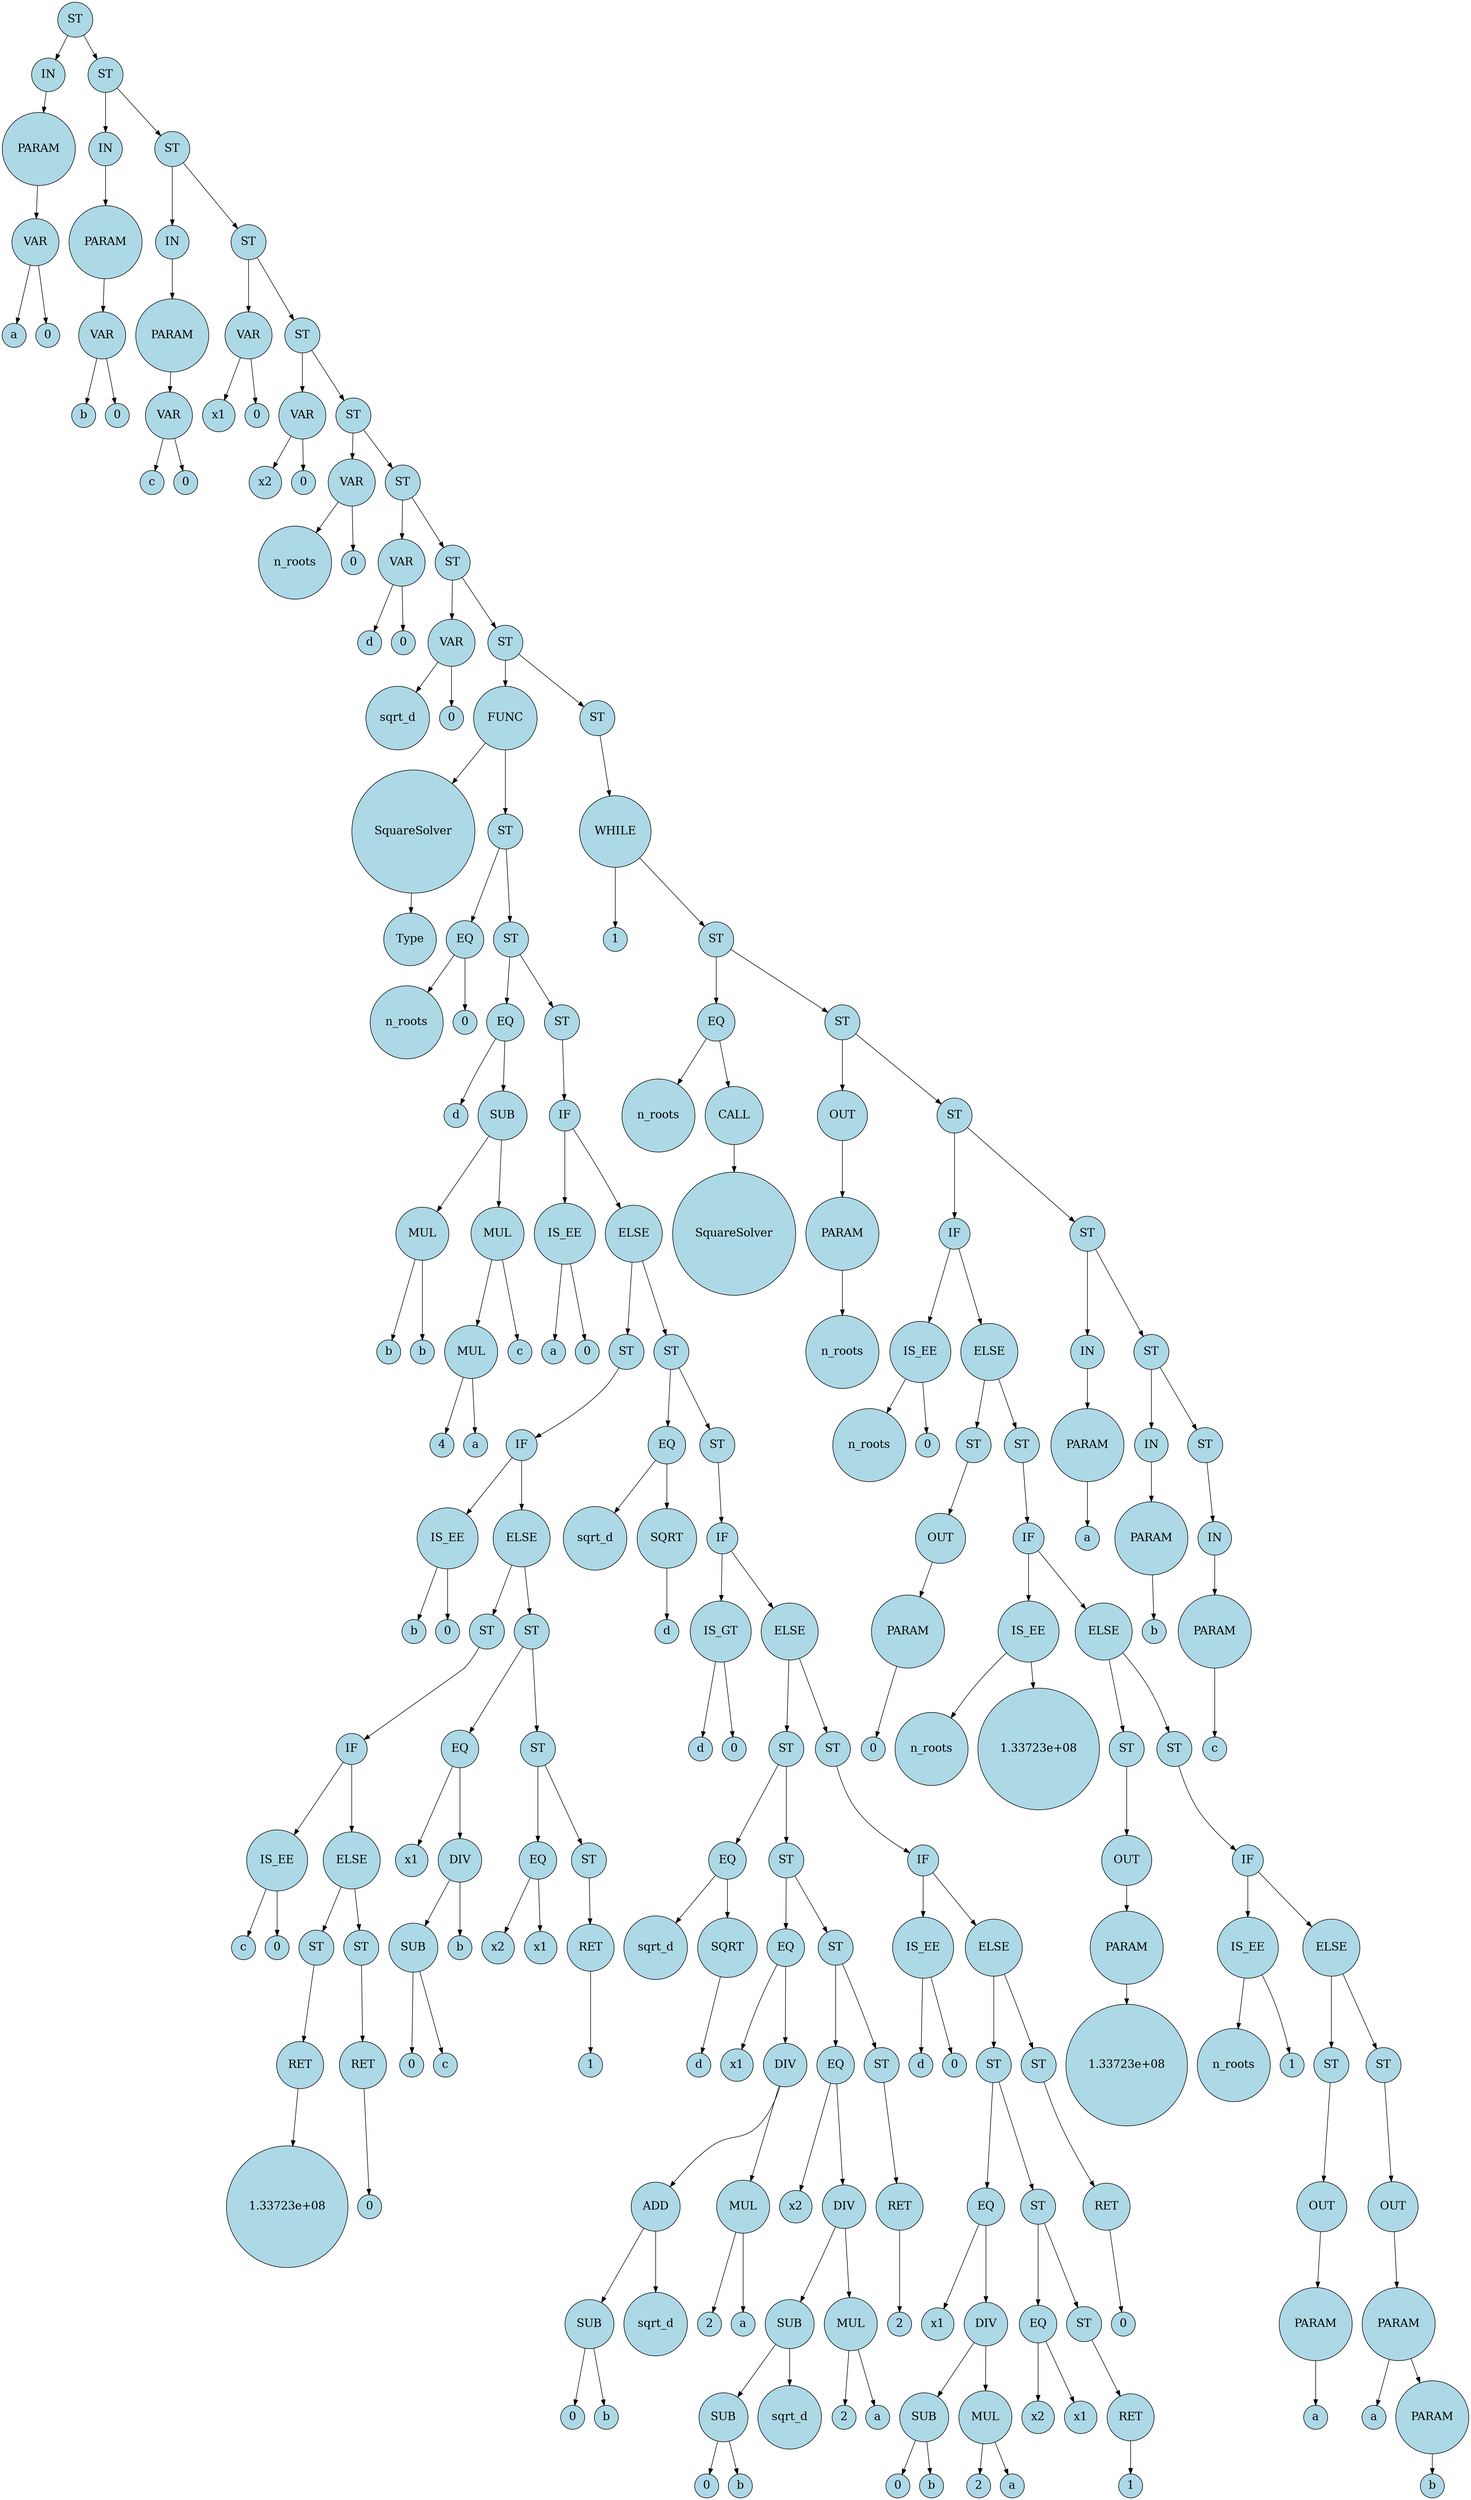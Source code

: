 digraph G{
    rankdir = TB;
    edge[ colour = black ];
    node[ fillcolor = lightgreen, colour = black, shape = circle, fontsize = 20 ];
    node227 [style = filled, fillcolor = lightblue, label = "ST"];
    node4 [style = filled, fillcolor = lightblue, label = "IN"];
    node3 [style = filled, fillcolor = lightblue, label = "PARAM"];
    node2 [style = filled, fillcolor = lightblue, label = "VAR"];
    node0 [style = filled, fillcolor = lightblue, label = "a"];
    node1 [style = filled, fillcolor = lightblue, label = "0"];
    node226 [style = filled, fillcolor = lightblue, label = "ST"];
    node9 [style = filled, fillcolor = lightblue, label = "IN"];
    node8 [style = filled, fillcolor = lightblue, label = "PARAM"];
    node7 [style = filled, fillcolor = lightblue, label = "VAR"];
    node5 [style = filled, fillcolor = lightblue, label = "b"];
    node6 [style = filled, fillcolor = lightblue, label = "0"];
    node225 [style = filled, fillcolor = lightblue, label = "ST"];
    node14 [style = filled, fillcolor = lightblue, label = "IN"];
    node13 [style = filled, fillcolor = lightblue, label = "PARAM"];
    node12 [style = filled, fillcolor = lightblue, label = "VAR"];
    node10 [style = filled, fillcolor = lightblue, label = "c"];
    node11 [style = filled, fillcolor = lightblue, label = "0"];
    node224 [style = filled, fillcolor = lightblue, label = "ST"];
    node17 [style = filled, fillcolor = lightblue, label = "VAR"];
    node15 [style = filled, fillcolor = lightblue, label = "x1"];
    node16 [style = filled, fillcolor = lightblue, label = "0"];
    node223 [style = filled, fillcolor = lightblue, label = "ST"];
    node20 [style = filled, fillcolor = lightblue, label = "VAR"];
    node18 [style = filled, fillcolor = lightblue, label = "x2"];
    node19 [style = filled, fillcolor = lightblue, label = "0"];
    node222 [style = filled, fillcolor = lightblue, label = "ST"];
    node23 [style = filled, fillcolor = lightblue, label = "VAR"];
    node21 [style = filled, fillcolor = lightblue, label = "n_roots"];
    node22 [style = filled, fillcolor = lightblue, label = "0"];
    node221 [style = filled, fillcolor = lightblue, label = "ST"];
    node26 [style = filled, fillcolor = lightblue, label = "VAR"];
    node24 [style = filled, fillcolor = lightblue, label = "d"];
    node25 [style = filled, fillcolor = lightblue, label = "0"];
    node220 [style = filled, fillcolor = lightblue, label = "ST"];
    node29 [style = filled, fillcolor = lightblue, label = "VAR"];
    node27 [style = filled, fillcolor = lightblue, label = "sqrt_d"];
    node28 [style = filled, fillcolor = lightblue, label = "0"];
    node219 [style = filled, fillcolor = lightblue, label = "ST"];
    node157 [style = filled, fillcolor = lightblue, label = "FUNC"];
    node156 [style = filled, fillcolor = lightblue, label = "SquareSolver"];
    node155 [style = filled, fillcolor = lightblue, label = "Type"];
    node154 [style = filled, fillcolor = lightblue, label = "ST"];
    node33 [style = filled, fillcolor = lightblue, label = "EQ"];
    node31 [style = filled, fillcolor = lightblue, label = "n_roots"];
    node32 [style = filled, fillcolor = lightblue, label = "0"];
    node153 [style = filled, fillcolor = lightblue, label = "ST"];
    node44 [style = filled, fillcolor = lightblue, label = "EQ"];
    node34 [style = filled, fillcolor = lightblue, label = "d"];
    node43 [style = filled, fillcolor = lightblue, label = "SUB"];
    node37 [style = filled, fillcolor = lightblue, label = "MUL"];
    node35 [style = filled, fillcolor = lightblue, label = "b"];
    node36 [style = filled, fillcolor = lightblue, label = "b"];
    node42 [style = filled, fillcolor = lightblue, label = "MUL"];
    node40 [style = filled, fillcolor = lightblue, label = "MUL"];
    node38 [style = filled, fillcolor = lightblue, label = "4"];
    node39 [style = filled, fillcolor = lightblue, label = "a"];
    node41 [style = filled, fillcolor = lightblue, label = "c"];
    node152 [style = filled, fillcolor = lightblue, label = "ST"];
    node151 [style = filled, fillcolor = lightblue, label = "IF"];
    node47 [style = filled, fillcolor = lightblue, label = "IS_EE"];
    node45 [style = filled, fillcolor = lightblue, label = "a"];
    node46 [style = filled, fillcolor = lightblue, label = "0"];
    node150 [style = filled, fillcolor = lightblue, label = "ELSE"];
    node80 [style = filled, fillcolor = lightblue, label = "ST"];
    node79 [style = filled, fillcolor = lightblue, label = "IF"];
    node50 [style = filled, fillcolor = lightblue, label = "IS_EE"];
    node48 [style = filled, fillcolor = lightblue, label = "b"];
    node49 [style = filled, fillcolor = lightblue, label = "0"];
    node78 [style = filled, fillcolor = lightblue, label = "ELSE"];
    node62 [style = filled, fillcolor = lightblue, label = "ST"];
    node61 [style = filled, fillcolor = lightblue, label = "IF"];
    node53 [style = filled, fillcolor = lightblue, label = "IS_EE"];
    node51 [style = filled, fillcolor = lightblue, label = "c"];
    node52 [style = filled, fillcolor = lightblue, label = "0"];
    node60 [style = filled, fillcolor = lightblue, label = "ELSE"];
    node56 [style = filled, fillcolor = lightblue, label = "ST"];
    node55 [style = filled, fillcolor = lightblue, label = "RET"];
    node54 [style = filled, fillcolor = lightblue, label = "1.33723e+08"];
    node59 [style = filled, fillcolor = lightblue, label = "ST"];
    node58 [style = filled, fillcolor = lightblue, label = "RET"];
    node57 [style = filled, fillcolor = lightblue, label = "0"];
    node77 [style = filled, fillcolor = lightblue, label = "ST"];
    node69 [style = filled, fillcolor = lightblue, label = "EQ"];
    node63 [style = filled, fillcolor = lightblue, label = "x1"];
    node68 [style = filled, fillcolor = lightblue, label = "DIV"];
    node66 [style = filled, fillcolor = lightblue, label = "SUB"];
    node64 [style = filled, fillcolor = lightblue, label = "0"];
    node65 [style = filled, fillcolor = lightblue, label = "c"];
    node67 [style = filled, fillcolor = lightblue, label = "b"];
    node76 [style = filled, fillcolor = lightblue, label = "ST"];
    node72 [style = filled, fillcolor = lightblue, label = "EQ"];
    node70 [style = filled, fillcolor = lightblue, label = "x2"];
    node71 [style = filled, fillcolor = lightblue, label = "x1"];
    node75 [style = filled, fillcolor = lightblue, label = "ST"];
    node74 [style = filled, fillcolor = lightblue, label = "RET"];
    node73 [style = filled, fillcolor = lightblue, label = "1"];
    node149 [style = filled, fillcolor = lightblue, label = "ST"];
    node84 [style = filled, fillcolor = lightblue, label = "EQ"];
    node81 [style = filled, fillcolor = lightblue, label = "sqrt_d"];
    node83 [style = filled, fillcolor = lightblue, label = "SQRT"];
    node82 [style = filled, fillcolor = lightblue, label = "d"];
    node148 [style = filled, fillcolor = lightblue, label = "ST"];
    node147 [style = filled, fillcolor = lightblue, label = "IF"];
    node87 [style = filled, fillcolor = lightblue, label = "IS_GT"];
    node85 [style = filled, fillcolor = lightblue, label = "d"];
    node86 [style = filled, fillcolor = lightblue, label = "0"];
    node146 [style = filled, fillcolor = lightblue, label = "ELSE"];
    node119 [style = filled, fillcolor = lightblue, label = "ST"];
    node91 [style = filled, fillcolor = lightblue, label = "EQ"];
    node88 [style = filled, fillcolor = lightblue, label = "sqrt_d"];
    node90 [style = filled, fillcolor = lightblue, label = "SQRT"];
    node89 [style = filled, fillcolor = lightblue, label = "d"];
    node118 [style = filled, fillcolor = lightblue, label = "ST"];
    node102 [style = filled, fillcolor = lightblue, label = "EQ"];
    node92 [style = filled, fillcolor = lightblue, label = "x1"];
    node101 [style = filled, fillcolor = lightblue, label = "DIV"];
    node97 [style = filled, fillcolor = lightblue, label = "ADD"];
    node95 [style = filled, fillcolor = lightblue, label = "SUB"];
    node93 [style = filled, fillcolor = lightblue, label = "0"];
    node94 [style = filled, fillcolor = lightblue, label = "b"];
    node96 [style = filled, fillcolor = lightblue, label = "sqrt_d"];
    node100 [style = filled, fillcolor = lightblue, label = "MUL"];
    node98 [style = filled, fillcolor = lightblue, label = "2"];
    node99 [style = filled, fillcolor = lightblue, label = "a"];
    node117 [style = filled, fillcolor = lightblue, label = "ST"];
    node113 [style = filled, fillcolor = lightblue, label = "EQ"];
    node103 [style = filled, fillcolor = lightblue, label = "x2"];
    node112 [style = filled, fillcolor = lightblue, label = "DIV"];
    node108 [style = filled, fillcolor = lightblue, label = "SUB"];
    node106 [style = filled, fillcolor = lightblue, label = "SUB"];
    node104 [style = filled, fillcolor = lightblue, label = "0"];
    node105 [style = filled, fillcolor = lightblue, label = "b"];
    node107 [style = filled, fillcolor = lightblue, label = "sqrt_d"];
    node111 [style = filled, fillcolor = lightblue, label = "MUL"];
    node109 [style = filled, fillcolor = lightblue, label = "2"];
    node110 [style = filled, fillcolor = lightblue, label = "a"];
    node116 [style = filled, fillcolor = lightblue, label = "ST"];
    node115 [style = filled, fillcolor = lightblue, label = "RET"];
    node114 [style = filled, fillcolor = lightblue, label = "2"];
    node145 [style = filled, fillcolor = lightblue, label = "ST"];
    node144 [style = filled, fillcolor = lightblue, label = "IF"];
    node122 [style = filled, fillcolor = lightblue, label = "IS_EE"];
    node120 [style = filled, fillcolor = lightblue, label = "d"];
    node121 [style = filled, fillcolor = lightblue, label = "0"];
    node143 [style = filled, fillcolor = lightblue, label = "ELSE"];
    node139 [style = filled, fillcolor = lightblue, label = "ST"];
    node131 [style = filled, fillcolor = lightblue, label = "EQ"];
    node123 [style = filled, fillcolor = lightblue, label = "x1"];
    node130 [style = filled, fillcolor = lightblue, label = "DIV"];
    node126 [style = filled, fillcolor = lightblue, label = "SUB"];
    node124 [style = filled, fillcolor = lightblue, label = "0"];
    node125 [style = filled, fillcolor = lightblue, label = "b"];
    node129 [style = filled, fillcolor = lightblue, label = "MUL"];
    node127 [style = filled, fillcolor = lightblue, label = "2"];
    node128 [style = filled, fillcolor = lightblue, label = "a"];
    node138 [style = filled, fillcolor = lightblue, label = "ST"];
    node134 [style = filled, fillcolor = lightblue, label = "EQ"];
    node132 [style = filled, fillcolor = lightblue, label = "x2"];
    node133 [style = filled, fillcolor = lightblue, label = "x1"];
    node137 [style = filled, fillcolor = lightblue, label = "ST"];
    node136 [style = filled, fillcolor = lightblue, label = "RET"];
    node135 [style = filled, fillcolor = lightblue, label = "1"];
    node142 [style = filled, fillcolor = lightblue, label = "ST"];
    node141 [style = filled, fillcolor = lightblue, label = "RET"];
    node140 [style = filled, fillcolor = lightblue, label = "0"];
    node218 [style = filled, fillcolor = lightblue, label = "ST"];
    node217 [style = filled, fillcolor = lightblue, label = "WHILE"];
    node158 [style = filled, fillcolor = lightblue, label = "1"];
    node216 [style = filled, fillcolor = lightblue, label = "ST"];
    node163 [style = filled, fillcolor = lightblue, label = "EQ"];
    node159 [style = filled, fillcolor = lightblue, label = "n_roots"];
    node162 [style = filled, fillcolor = lightblue, label = "CALL"];
    node161 [style = filled, fillcolor = lightblue, label = "SquareSolver"];
    node215 [style = filled, fillcolor = lightblue, label = "ST"];
    node166 [style = filled, fillcolor = lightblue, label = "OUT"];
    node165 [style = filled, fillcolor = lightblue, label = "PARAM"];
    node164 [style = filled, fillcolor = lightblue, label = "n_roots"];
    node214 [style = filled, fillcolor = lightblue, label = "ST"];
    node201 [style = filled, fillcolor = lightblue, label = "IF"];
    node169 [style = filled, fillcolor = lightblue, label = "IS_EE"];
    node167 [style = filled, fillcolor = lightblue, label = "n_roots"];
    node168 [style = filled, fillcolor = lightblue, label = "0"];
    node200 [style = filled, fillcolor = lightblue, label = "ELSE"];
    node173 [style = filled, fillcolor = lightblue, label = "ST"];
    node172 [style = filled, fillcolor = lightblue, label = "OUT"];
    node171 [style = filled, fillcolor = lightblue, label = "PARAM"];
    node170 [style = filled, fillcolor = lightblue, label = "0"];
    node199 [style = filled, fillcolor = lightblue, label = "ST"];
    node198 [style = filled, fillcolor = lightblue, label = "IF"];
    node176 [style = filled, fillcolor = lightblue, label = "IS_EE"];
    node174 [style = filled, fillcolor = lightblue, label = "n_roots"];
    node175 [style = filled, fillcolor = lightblue, label = "1.33723e+08"];
    node197 [style = filled, fillcolor = lightblue, label = "ELSE"];
    node180 [style = filled, fillcolor = lightblue, label = "ST"];
    node179 [style = filled, fillcolor = lightblue, label = "OUT"];
    node178 [style = filled, fillcolor = lightblue, label = "PARAM"];
    node177 [style = filled, fillcolor = lightblue, label = "1.33723e+08"];
    node196 [style = filled, fillcolor = lightblue, label = "ST"];
    node195 [style = filled, fillcolor = lightblue, label = "IF"];
    node183 [style = filled, fillcolor = lightblue, label = "IS_EE"];
    node181 [style = filled, fillcolor = lightblue, label = "n_roots"];
    node182 [style = filled, fillcolor = lightblue, label = "1"];
    node194 [style = filled, fillcolor = lightblue, label = "ELSE"];
    node187 [style = filled, fillcolor = lightblue, label = "ST"];
    node186 [style = filled, fillcolor = lightblue, label = "OUT"];
    node185 [style = filled, fillcolor = lightblue, label = "PARAM"];
    node184 [style = filled, fillcolor = lightblue, label = "a"];
    node193 [style = filled, fillcolor = lightblue, label = "ST"];
    node192 [style = filled, fillcolor = lightblue, label = "OUT"];
    node191 [style = filled, fillcolor = lightblue, label = "PARAM"];
    node188 [style = filled, fillcolor = lightblue, label = "a"];
    node190 [style = filled, fillcolor = lightblue, label = "PARAM"];
    node189 [style = filled, fillcolor = lightblue, label = "b"];
    node213 [style = filled, fillcolor = lightblue, label = "ST"];
    node204 [style = filled, fillcolor = lightblue, label = "IN"];
    node203 [style = filled, fillcolor = lightblue, label = "PARAM"];
    node202 [style = filled, fillcolor = lightblue, label = "a"];
    node212 [style = filled, fillcolor = lightblue, label = "ST"];
    node207 [style = filled, fillcolor = lightblue, label = "IN"];
    node206 [style = filled, fillcolor = lightblue, label = "PARAM"];
    node205 [style = filled, fillcolor = lightblue, label = "b"];
    node211 [style = filled, fillcolor = lightblue, label = "ST"];
    node210 [style = filled, fillcolor = lightblue, label = "IN"];
    node209 [style = filled, fillcolor = lightblue, label = "PARAM"];
    node208 [style = filled, fillcolor = lightblue, label = "c"];
    node227 -> node4;
    node4 -> node3;
    node3 -> node2;
    node2 -> node0;
    node2 -> node1;
    node226 -> node9;
    node9 -> node8;
    node8 -> node7;
    node7 -> node5;
    node7 -> node6;
    node225 -> node14;
    node14 -> node13;
    node13 -> node12;
    node12 -> node10;
    node12 -> node11;
    node224 -> node17;
    node17 -> node15;
    node17 -> node16;
    node223 -> node20;
    node20 -> node18;
    node20 -> node19;
    node222 -> node23;
    node23 -> node21;
    node23 -> node22;
    node221 -> node26;
    node26 -> node24;
    node26 -> node25;
    node220 -> node29;
    node29 -> node27;
    node29 -> node28;
    node219 -> node157;
    node157 -> node156;
    node156 -> node155;
    node154 -> node33;
    node33 -> node31;
    node33 -> node32;
    node153 -> node44;
    node44 -> node34;
    node43 -> node37;
    node37 -> node35;
    node37 -> node36;
    node42 -> node40;
    node40 -> node38;
    node40 -> node39;
    node42 -> node41;
    node43 -> node42;
    node44 -> node43;
    node152 -> node151;
    node151 -> node47;
    node47 -> node45;
    node47 -> node46;
    node150 -> node80;
    node80 -> node79;
    node79 -> node50;
    node50 -> node48;
    node50 -> node49;
    node78 -> node62;
    node62 -> node61;
    node61 -> node53;
    node53 -> node51;
    node53 -> node52;
    node60 -> node56;
    node56 -> node55;
    node55 -> node54;
    node59 -> node58;
    node58 -> node57;
    node60 -> node59;
    node61 -> node60;
    node77 -> node69;
    node69 -> node63;
    node68 -> node66;
    node66 -> node64;
    node66 -> node65;
    node68 -> node67;
    node69 -> node68;
    node76 -> node72;
    node72 -> node70;
    node72 -> node71;
    node75 -> node74;
    node74 -> node73;
    node76 -> node75;
    node77 -> node76;
    node78 -> node77;
    node79 -> node78;
    node149 -> node84;
    node84 -> node81;
    node83 -> node82;
    node84 -> node83;
    node148 -> node147;
    node147 -> node87;
    node87 -> node85;
    node87 -> node86;
    node146 -> node119;
    node119 -> node91;
    node91 -> node88;
    node90 -> node89;
    node91 -> node90;
    node118 -> node102;
    node102 -> node92;
    node101 -> node97;
    node97 -> node95;
    node95 -> node93;
    node95 -> node94;
    node97 -> node96;
    node100 -> node98;
    node100 -> node99;
    node101 -> node100;
    node102 -> node101;
    node117 -> node113;
    node113 -> node103;
    node112 -> node108;
    node108 -> node106;
    node106 -> node104;
    node106 -> node105;
    node108 -> node107;
    node111 -> node109;
    node111 -> node110;
    node112 -> node111;
    node113 -> node112;
    node116 -> node115;
    node115 -> node114;
    node117 -> node116;
    node118 -> node117;
    node119 -> node118;
    node145 -> node144;
    node144 -> node122;
    node122 -> node120;
    node122 -> node121;
    node143 -> node139;
    node139 -> node131;
    node131 -> node123;
    node130 -> node126;
    node126 -> node124;
    node126 -> node125;
    node129 -> node127;
    node129 -> node128;
    node130 -> node129;
    node131 -> node130;
    node138 -> node134;
    node134 -> node132;
    node134 -> node133;
    node137 -> node136;
    node136 -> node135;
    node138 -> node137;
    node139 -> node138;
    node142 -> node141;
    node141 -> node140;
    node143 -> node142;
    node144 -> node143;
    node146 -> node145;
    node147 -> node146;
    node149 -> node148;
    node150 -> node149;
    node151 -> node150;
    node153 -> node152;
    node154 -> node153;
    node157 -> node154;
    node218 -> node217;
    node217 -> node158;
    node216 -> node163;
    node163 -> node159;
    node162 -> node161;
    node163 -> node162;
    node215 -> node166;
    node166 -> node165;
    node165 -> node164;
    node214 -> node201;
    node201 -> node169;
    node169 -> node167;
    node169 -> node168;
    node200 -> node173;
    node173 -> node172;
    node172 -> node171;
    node171 -> node170;
    node199 -> node198;
    node198 -> node176;
    node176 -> node174;
    node176 -> node175;
    node197 -> node180;
    node180 -> node179;
    node179 -> node178;
    node178 -> node177;
    node196 -> node195;
    node195 -> node183;
    node183 -> node181;
    node183 -> node182;
    node194 -> node187;
    node187 -> node186;
    node186 -> node185;
    node185 -> node184;
    node193 -> node192;
    node192 -> node191;
    node191 -> node188;
    node190 -> node189;
    node191 -> node190;
    node194 -> node193;
    node195 -> node194;
    node197 -> node196;
    node198 -> node197;
    node200 -> node199;
    node201 -> node200;
    node213 -> node204;
    node204 -> node203;
    node203 -> node202;
    node212 -> node207;
    node207 -> node206;
    node206 -> node205;
    node211 -> node210;
    node210 -> node209;
    node209 -> node208;
    node212 -> node211;
    node213 -> node212;
    node214 -> node213;
    node215 -> node214;
    node216 -> node215;
    node217 -> node216;
    node219 -> node218;
    node220 -> node219;
    node221 -> node220;
    node222 -> node221;
    node223 -> node222;
    node224 -> node223;
    node225 -> node224;
    node226 -> node225;
    node227 -> node226;
}
